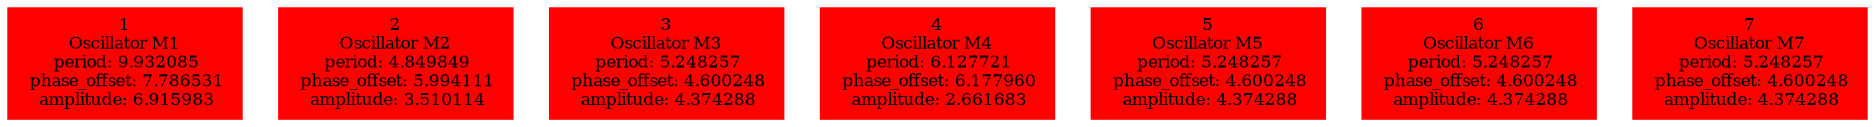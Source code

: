  digraph g{ forcelabels=true;
1 [label=<1<BR />Oscillator M1<BR /> period: 9.932085<BR /> phase_offset: 7.786531<BR /> amplitude: 6.915983>, shape=box,color=red,style=filled,fontsize=8];2 [label=<2<BR />Oscillator M2<BR /> period: 4.849849<BR /> phase_offset: 5.994111<BR /> amplitude: 3.510114>, shape=box,color=red,style=filled,fontsize=8];3 [label=<3<BR />Oscillator M3<BR /> period: 5.248257<BR /> phase_offset: 4.600248<BR /> amplitude: 4.374288>, shape=box,color=red,style=filled,fontsize=8];4 [label=<4<BR />Oscillator M4<BR /> period: 6.127721<BR /> phase_offset: 6.177960<BR /> amplitude: 2.661683>, shape=box,color=red,style=filled,fontsize=8];5 [label=<5<BR />Oscillator M5<BR /> period: 5.248257<BR /> phase_offset: 4.600248<BR /> amplitude: 4.374288>, shape=box,color=red,style=filled,fontsize=8];6 [label=<6<BR />Oscillator M6<BR /> period: 5.248257<BR /> phase_offset: 4.600248<BR /> amplitude: 4.374288>, shape=box,color=red,style=filled,fontsize=8];7 [label=<7<BR />Oscillator M7<BR /> period: 5.248257<BR /> phase_offset: 4.600248<BR /> amplitude: 4.374288>, shape=box,color=red,style=filled,fontsize=8]; }

